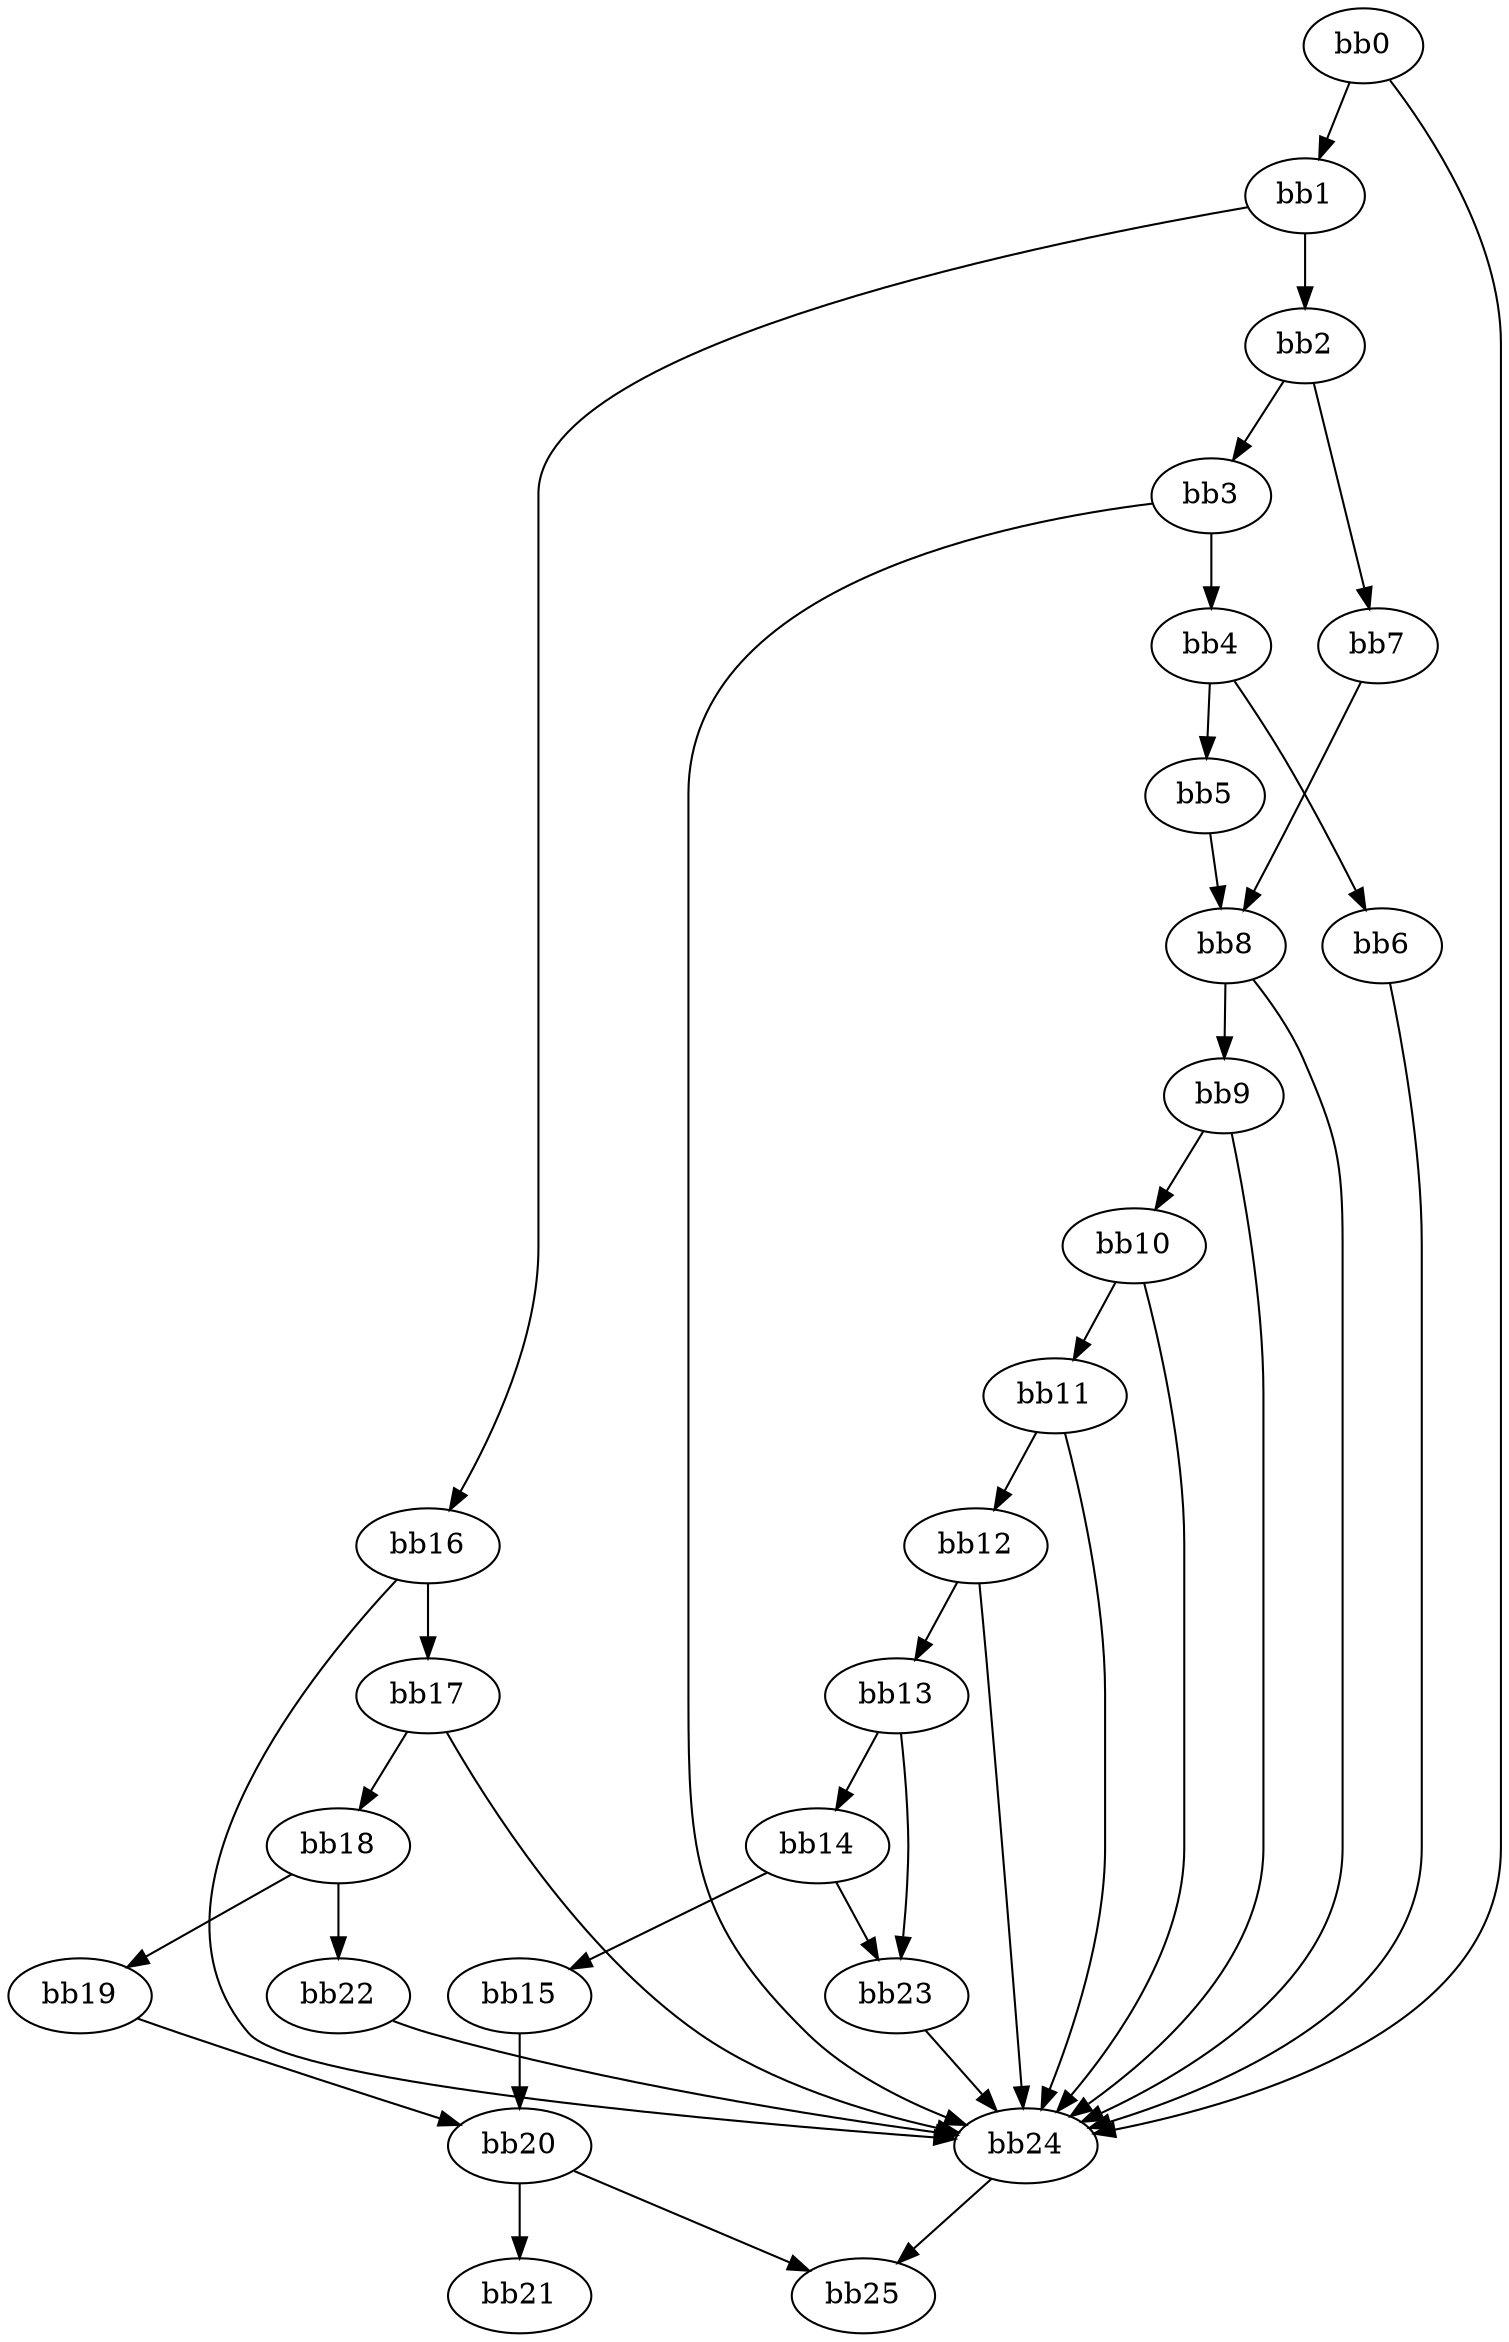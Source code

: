digraph {
    0 [ label = "bb0\l" ]
    1 [ label = "bb1\l" ]
    2 [ label = "bb2\l" ]
    3 [ label = "bb3\l" ]
    4 [ label = "bb4\l" ]
    5 [ label = "bb5\l" ]
    6 [ label = "bb6\l" ]
    7 [ label = "bb7\l" ]
    8 [ label = "bb8\l" ]
    9 [ label = "bb9\l" ]
    10 [ label = "bb10\l" ]
    11 [ label = "bb11\l" ]
    12 [ label = "bb12\l" ]
    13 [ label = "bb13\l" ]
    14 [ label = "bb14\l" ]
    15 [ label = "bb15\l" ]
    16 [ label = "bb16\l" ]
    17 [ label = "bb17\l" ]
    18 [ label = "bb18\l" ]
    19 [ label = "bb19\l" ]
    20 [ label = "bb20\l" ]
    21 [ label = "bb21\l" ]
    22 [ label = "bb22\l" ]
    23 [ label = "bb23\l" ]
    24 [ label = "bb24\l" ]
    25 [ label = "bb25\l" ]
    0 -> 1 [ ]
    0 -> 24 [ ]
    1 -> 2 [ ]
    1 -> 16 [ ]
    2 -> 3 [ ]
    2 -> 7 [ ]
    3 -> 4 [ ]
    3 -> 24 [ ]
    4 -> 5 [ ]
    4 -> 6 [ ]
    5 -> 8 [ ]
    6 -> 24 [ ]
    7 -> 8 [ ]
    8 -> 9 [ ]
    8 -> 24 [ ]
    9 -> 10 [ ]
    9 -> 24 [ ]
    10 -> 11 [ ]
    10 -> 24 [ ]
    11 -> 12 [ ]
    11 -> 24 [ ]
    12 -> 13 [ ]
    12 -> 24 [ ]
    13 -> 14 [ ]
    13 -> 23 [ ]
    14 -> 15 [ ]
    14 -> 23 [ ]
    15 -> 20 [ ]
    16 -> 17 [ ]
    16 -> 24 [ ]
    17 -> 18 [ ]
    17 -> 24 [ ]
    18 -> 19 [ ]
    18 -> 22 [ ]
    19 -> 20 [ ]
    20 -> 21 [ ]
    20 -> 25 [ ]
    22 -> 24 [ ]
    23 -> 24 [ ]
    24 -> 25 [ ]
}

